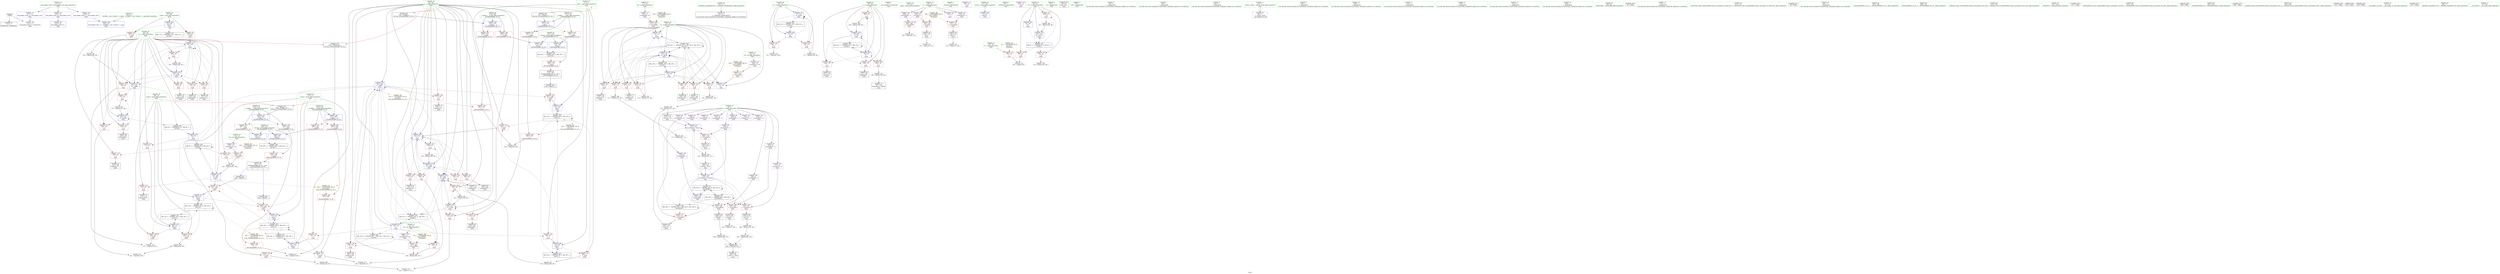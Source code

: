 digraph "SVFG" {
	label="SVFG";

	Node0x5602eea75410 [shape=record,color=grey,label="{NodeID: 0\nNullPtr}"];
	Node0x5602eea75410 -> Node0x5602eeaa01c0[style=solid];
	Node0x5602eea75410 -> Node0x5602eeaa2710[style=solid];
	Node0x5602eeae7530 [shape=record,color=black,label="{NodeID: 443\n349 = PHI(63, 65, )\n1st arg _ZSt3maxIiERKT_S2_S2_ }"];
	Node0x5602eeae7530 -> Node0x5602eeaac260[style=solid];
	Node0x5602eeaa22a0 [shape=record,color=red,label="{NodeID: 194\n389\<--379\n\<--__b.addr\n_ZSt3minIiERKT_S2_S2_\n}"];
	Node0x5602eeaa22a0 -> Node0x5602eeaac670[style=solid];
	Node0x5602eea9ece0 [shape=record,color=purple,label="{NodeID: 111\n126\<--17\narrayidx8\<--dl\nmain\n}"];
	Node0x5602eea9ece0 -> Node0x5602eeaa6ce0[style=solid];
	Node0x5602eea9d700 [shape=record,color=green,label="{NodeID: 28\n41\<--47\n_ZNSt8ios_base4InitD1Ev\<--_ZNSt8ios_base4InitD1Ev_field_insensitive\n}"];
	Node0x5602eea9d700 -> Node0x5602eeaa02c0[style=solid];
	Node0x5602eeaa8070 [shape=record,color=yellow,style=double,label="{NodeID: 388\n32V_1 = ENCHI(MR_32V_0)\npts\{160000 \}\nFun[main]}"];
	Node0x5602eeaa8070 -> Node0x5602eeaa70f0[style=dashed];
	Node0x5602eeab0ef0 [shape=record,color=grey,label="{NodeID: 305\n280 = Binary(279, 281, )\n}"];
	Node0x5602eeab0ef0 -> Node0x5602eeab0bf0[style=solid];
	Node0x5602eeaa39f0 [shape=record,color=blue,label="{NodeID: 222\n77\<--217\nk\<--inc46\nmain\n}"];
	Node0x5602eeaa39f0 -> Node0x5602eeaa6730[style=dashed];
	Node0x5602eeaa39f0 -> Node0x5602eeaa6800[style=dashed];
	Node0x5602eeaa39f0 -> Node0x5602eeaa39f0[style=dashed];
	Node0x5602eeaa39f0 -> Node0x5602eeac7ab0[style=dashed];
	Node0x5602eeaa5480 [shape=record,color=red,label="{NodeID: 139\n246\<--65\n\<--y\nmain\n}"];
	Node0x5602eeaa5480 -> Node0x5602eeab2870[style=solid];
	Node0x5602eea9fff0 [shape=record,color=green,label="{NodeID: 56\n379\<--380\n__b.addr\<--__b.addr_field_insensitive\n_ZSt3minIiERKT_S2_S2_\n}"];
	Node0x5602eea9fff0 -> Node0x5602eeaa21d0[style=solid];
	Node0x5602eea9fff0 -> Node0x5602eeaa22a0[style=solid];
	Node0x5602eea9fff0 -> Node0x5602eeaac5a0[style=solid];
	Node0x5602eeaa6b40 [shape=record,color=red,label="{NodeID: 167\n208\<--79\n\<--i\nmain\n}"];
	Node0x5602eeaa6b40 -> Node0x5602eeab0770[style=solid];
	Node0x5602eeaa1740 [shape=record,color=black,label="{NodeID: 84\n273\<--272\nidxprom71\<--\nmain\n}"];
	Node0x5602eea95880 [shape=record,color=green,label="{NodeID: 1\n7\<--1\n__dso_handle\<--dummyObj\nGlob }"];
	Node0x5602eeae76b0 [shape=record,color=black,label="{NodeID: 444\n373 = PHI(71, )\n0th arg _ZSt3minIiERKT_S2_S2_ }"];
	Node0x5602eeae76b0 -> Node0x5602eeaac4d0[style=solid];
	Node0x5602eeac98b0 [shape=record,color=black,label="{NodeID: 361\nMR_14V_5 = PHI(MR_14V_6, MR_14V_4, )\npts\{70 \}\n|{|<s6>5}}"];
	Node0x5602eeac98b0 -> Node0x5602eeaa5ca0[style=dashed];
	Node0x5602eeac98b0 -> Node0x5602eeaa5d70[style=dashed];
	Node0x5602eeac98b0 -> Node0x5602eeaa7360[style=dashed];
	Node0x5602eeac98b0 -> Node0x5602eeaa35e0[style=dashed];
	Node0x5602eeac98b0 -> Node0x5602eeac66b0[style=dashed];
	Node0x5602eeac98b0 -> Node0x5602eeac98b0[style=dashed];
	Node0x5602eeac98b0:s6 -> Node0x5602eeacbbb0[style=dashed,color=red];
	Node0x5602eeaa2370 [shape=record,color=red,label="{NodeID: 195\n384\<--383\n\<--\n_ZSt3minIiERKT_S2_S2_\n}"];
	Node0x5602eeaa2370 -> Node0x5602eeab2270[style=solid];
	Node0x5602eea9edb0 [shape=record,color=purple,label="{NodeID: 112\n140\<--19\narrayidx15\<--dr\nmain\n}"];
	Node0x5602eea9edb0 -> Node0x5602eeaa6e80[style=solid];
	Node0x5602eea9d800 [shape=record,color=green,label="{NodeID: 29\n54\<--55\nmain\<--main_field_insensitive\n}"];
	Node0x5602eeaa8150 [shape=record,color=yellow,style=double,label="{NodeID: 389\n34V_1 = ENCHI(MR_34V_0)\npts\{180000 \}\nFun[main]}"];
	Node0x5602eeaa8150 -> Node0x5602eeaa6ce0[style=dashed];
	Node0x5602eeab1070 [shape=record,color=grey,label="{NodeID: 306\n315 = Binary(314, 96, )\n}"];
	Node0x5602eeab1070 -> Node0x5602eeab20f0[style=solid];
	Node0x5602eeaa3ac0 [shape=record,color=blue,label="{NodeID: 223\n63\<--236\nx\<--\nmain\n}"];
	Node0x5602eeaa3ac0 -> Node0x5602eeaa49f0[style=dashed];
	Node0x5602eeaa3ac0 -> Node0x5602eeaa4ac0[style=dashed];
	Node0x5602eeaa3ac0 -> Node0x5602eeaa4b90[style=dashed];
	Node0x5602eeaa3ac0 -> Node0x5602eeaa4c60[style=dashed];
	Node0x5602eeaa3ac0 -> Node0x5602eeaa4d30[style=dashed];
	Node0x5602eeaa3ac0 -> Node0x5602eeaa3d30[style=dashed];
	Node0x5602eeaa3ac0 -> Node0x5602eeaa3e00[style=dashed];
	Node0x5602eeaa5550 [shape=record,color=red,label="{NodeID: 140\n253\<--65\n\<--y\nmain\n}"];
	Node0x5602eeaa5550 -> Node0x5602eeaa1330[style=solid];
	Node0x5602eeaa00c0 [shape=record,color=green,label="{NodeID: 57\n29\<--411\n_GLOBAL__sub_I_Smylic_1_1.cpp\<--_GLOBAL__sub_I_Smylic_1_1.cpp_field_insensitive\n}"];
	Node0x5602eeaa00c0 -> Node0x5602eeaa2610[style=solid];
	Node0x5602eeaa6c10 [shape=record,color=red,label="{NodeID: 168\n119\<--118\n\<--arrayidx\nmain\n}"];
	Node0x5602eeaa6c10 -> Node0x5602eeaa0560[style=solid];
	Node0x5602eeaa1810 [shape=record,color=black,label="{NodeID: 85\n276\<--275\nidxprom73\<--\nmain\n}"];
	Node0x5602eea7a060 [shape=record,color=green,label="{NodeID: 2\n21\<--1\n_ZSt3cin\<--dummyObj\nGlob }"];
	Node0x5602eeae77c0 [shape=record,color=black,label="{NodeID: 445\n374 = PHI(65, )\n1st arg _ZSt3minIiERKT_S2_S2_ }"];
	Node0x5602eeae77c0 -> Node0x5602eeaac5a0[style=solid];
	Node0x5602eeac9db0 [shape=record,color=black,label="{NodeID: 362\nMR_16V_5 = PHI(MR_16V_6, MR_16V_4, )\npts\{72 \}\n|{|<s6>6}}"];
	Node0x5602eeac9db0 -> Node0x5602eeaa5e40[style=dashed];
	Node0x5602eeac9db0 -> Node0x5602eeaa5f10[style=dashed];
	Node0x5602eeac9db0 -> Node0x5602eeaa7430[style=dashed];
	Node0x5602eeac9db0 -> Node0x5602eeaa36b0[style=dashed];
	Node0x5602eeac9db0 -> Node0x5602eeac6bb0[style=dashed];
	Node0x5602eeac9db0 -> Node0x5602eeac9db0[style=dashed];
	Node0x5602eeac9db0:s6 -> Node0x5602eeaa8310[style=dashed,color=red];
	Node0x5602eeaa2440 [shape=record,color=red,label="{NodeID: 196\n386\<--385\n\<--\n_ZSt3minIiERKT_S2_S2_\n}"];
	Node0x5602eeaa2440 -> Node0x5602eeab2270[style=solid];
	Node0x5602eea9ee80 [shape=record,color=purple,label="{NodeID: 113\n220\<--23\n\<--.str\nmain\n}"];
	Node0x5602eea9d900 [shape=record,color=green,label="{NodeID: 30\n57\<--58\nretval\<--retval_field_insensitive\nmain\n}"];
	Node0x5602eea9d900 -> Node0x5602eeaa2810[style=solid];
	Node0x5602eeaa8230 [shape=record,color=yellow,style=double,label="{NodeID: 390\n36V_1 = ENCHI(MR_36V_0)\npts\{200000 \}\nFun[main]}"];
	Node0x5602eeaa8230 -> Node0x5602eeaa6e80[style=dashed];
	Node0x5602eeab11f0 [shape=record,color=grey,label="{NodeID: 307\n310 = Binary(309, 96, )\n}"];
	Node0x5602eeab11f0 -> Node0x5602eeaa3ed0[style=solid];
	Node0x5602eeaa3b90 [shape=record,color=blue,label="{NodeID: 224\n65\<--243\ny\<--\nmain\n}"];
	Node0x5602eeaa3b90 -> Node0x5602eeaa5480[style=dashed];
	Node0x5602eeaa3b90 -> Node0x5602eeaa5550[style=dashed];
	Node0x5602eeaa3b90 -> Node0x5602eeaa5620[style=dashed];
	Node0x5602eeaa3b90 -> Node0x5602eeaa56f0[style=dashed];
	Node0x5602eeaa3b90 -> Node0x5602eeaa57c0[style=dashed];
	Node0x5602eeaa3b90 -> Node0x5602eeaa3b90[style=dashed];
	Node0x5602eeaa3b90 -> Node0x5602eeaa3c60[style=dashed];
	Node0x5602eeaa3b90 -> Node0x5602eeaa3ed0[style=dashed];
	Node0x5602eeaa3b90 -> Node0x5602eeac5cb0[style=dashed];
	Node0x5602eeaa5620 [shape=record,color=red,label="{NodeID: 141\n264\<--65\n\<--y\nmain\n}"];
	Node0x5602eeaa5620 -> Node0x5602eeaa15a0[style=solid];
	Node0x5602eeaa01c0 [shape=record,color=black,label="{NodeID: 58\n2\<--3\ndummyVal\<--dummyVal\n}"];
	Node0x5602eeaa6ce0 [shape=record,color=red,label="{NodeID: 169\n127\<--126\n\<--arrayidx8\nmain\n}"];
	Node0x5602eeaa6ce0 -> Node0x5602eeaa3100[style=solid];
	Node0x5602eeaa18e0 [shape=record,color=black,label="{NodeID: 86\n279\<--278\nconv75\<--\nmain\n}"];
	Node0x5602eeaa18e0 -> Node0x5602eeab0ef0[style=solid];
	Node0x5602eea7a0f0 [shape=record,color=green,label="{NodeID: 3\n22\<--1\n_ZSt4cout\<--dummyObj\nGlob }"];
	Node0x5602eeaca2b0 [shape=record,color=black,label="{NodeID: 363\nMR_18V_5 = PHI(MR_18V_6, MR_18V_4, )\npts\{74 \}\n|{|<s7>7}}"];
	Node0x5602eeaca2b0 -> Node0x5602eeaa5fe0[style=dashed];
	Node0x5602eeaca2b0 -> Node0x5602eeaa60b0[style=dashed];
	Node0x5602eeaca2b0 -> Node0x5602eeaa7360[style=dashed];
	Node0x5602eeaca2b0 -> Node0x5602eeaa7500[style=dashed];
	Node0x5602eeaca2b0 -> Node0x5602eeaa3780[style=dashed];
	Node0x5602eeaca2b0 -> Node0x5602eeac70b0[style=dashed];
	Node0x5602eeaca2b0 -> Node0x5602eeaca2b0[style=dashed];
	Node0x5602eeaca2b0:s7 -> Node0x5602eeacbbb0[style=dashed,color=red];
	Node0x5602eeaa2510 [shape=record,color=blue,label="{NodeID: 197\n415\<--28\nllvm.global_ctors_0\<--\nGlob }"];
	Node0x5602eea9ef50 [shape=record,color=purple,label="{NodeID: 114\n229\<--25\n\<--.str.1\nmain\n}"];
	Node0x5602eea9d9d0 [shape=record,color=green,label="{NodeID: 31\n59\<--60\nt\<--t_field_insensitive\nmain\n}"];
	Node0x5602eea9d9d0 -> Node0x5602eeaa4370[style=solid];
	Node0x5602eeaa8310 [shape=record,color=yellow,style=double,label="{NodeID: 391\n16V_1 = ENCHI(MR_16V_0)\npts\{72 \}\nFun[_ZSt3minIiERKT_S2_S2_]}"];
	Node0x5602eeaa8310 -> Node0x5602eeaa2440[style=dashed];
	Node0x5602eeab1370 [shape=record,color=grey,label="{NodeID: 308\n182 = Binary(181, 173, )\n}"];
	Node0x5602eeab1370 -> Node0x5602eeaa10c0[style=solid];
	Node0x5602eeaa3c60 [shape=record,color=blue,label="{NodeID: 225\n65\<--291\ny\<--inc80\nmain\n}"];
	Node0x5602eeaa3c60 -> Node0x5602eeaa5480[style=dashed];
	Node0x5602eeaa3c60 -> Node0x5602eeaa5550[style=dashed];
	Node0x5602eeaa3c60 -> Node0x5602eeaa5620[style=dashed];
	Node0x5602eeaa3c60 -> Node0x5602eeaa56f0[style=dashed];
	Node0x5602eeaa3c60 -> Node0x5602eeaa57c0[style=dashed];
	Node0x5602eeaa3c60 -> Node0x5602eeaa3b90[style=dashed];
	Node0x5602eeaa3c60 -> Node0x5602eeaa3c60[style=dashed];
	Node0x5602eeaa3c60 -> Node0x5602eeaa3ed0[style=dashed];
	Node0x5602eeaa3c60 -> Node0x5602eeac5cb0[style=dashed];
	Node0x5602eeaa56f0 [shape=record,color=red,label="{NodeID: 142\n275\<--65\n\<--y\nmain\n}"];
	Node0x5602eeaa56f0 -> Node0x5602eeaa1810[style=solid];
	Node0x5602eeaa02c0 [shape=record,color=black,label="{NodeID: 59\n40\<--41\n\<--_ZNSt8ios_base4InitD1Ev\nCan only get source location for instruction, argument, global var or function.}"];
	Node0x5602eeaa6db0 [shape=record,color=red,label="{NodeID: 170\n133\<--132\n\<--arrayidx10\nmain\n}"];
	Node0x5602eeaa6db0 -> Node0x5602eeaa07d0[style=solid];
	Node0x5602eeaa19b0 [shape=record,color=black,label="{NodeID: 87\n285\<--284\nconv77\<--cond\nmain\n}"];
	Node0x5602eea7a180 [shape=record,color=green,label="{NodeID: 4\n23\<--1\n.str\<--dummyObj\nGlob }"];
	Node0x5602eeaa2610 [shape=record,color=blue,label="{NodeID: 198\n416\<--29\nllvm.global_ctors_1\<--_GLOBAL__sub_I_Smylic_1_1.cpp\nGlob }"];
	Node0x5602eeaa4120 [shape=record,color=purple,label="{NodeID: 115\n415\<--27\nllvm.global_ctors_0\<--llvm.global_ctors\nGlob }"];
	Node0x5602eeaa4120 -> Node0x5602eeaa2510[style=solid];
	Node0x5602eea9daa0 [shape=record,color=green,label="{NodeID: 32\n61\<--62\ntt\<--tt_field_insensitive\nmain\n}"];
	Node0x5602eea9daa0 -> Node0x5602eeaa4440[style=solid];
	Node0x5602eea9daa0 -> Node0x5602eeaa4510[style=solid];
	Node0x5602eea9daa0 -> Node0x5602eeaa45e0[style=solid];
	Node0x5602eea9daa0 -> Node0x5602eeaa28e0[style=solid];
	Node0x5602eea9daa0 -> Node0x5602eeaac0c0[style=solid];
	Node0x5602eeab14f0 [shape=record,color=grey,label="{NodeID: 309\n306 = Binary(305, 96, )\n}"];
	Node0x5602eeab14f0 -> Node0x5602eeab2570[style=solid];
	Node0x5602eeaa3d30 [shape=record,color=blue,label="{NodeID: 226\n63\<--297\nx\<--inc84\nmain\n}"];
	Node0x5602eeaa3d30 -> Node0x5602eeaa49f0[style=dashed];
	Node0x5602eeaa3d30 -> Node0x5602eeaa4ac0[style=dashed];
	Node0x5602eeaa3d30 -> Node0x5602eeaa4b90[style=dashed];
	Node0x5602eeaa3d30 -> Node0x5602eeaa4c60[style=dashed];
	Node0x5602eeaa3d30 -> Node0x5602eeaa4d30[style=dashed];
	Node0x5602eeaa3d30 -> Node0x5602eeaa3d30[style=dashed];
	Node0x5602eeaa3d30 -> Node0x5602eeaa3e00[style=dashed];
	Node0x5602eeaa57c0 [shape=record,color=red,label="{NodeID: 143\n290\<--65\n\<--y\nmain\n}"];
	Node0x5602eeaa57c0 -> Node0x5602eeab05f0[style=solid];
	Node0x5602eeaa03c0 [shape=record,color=black,label="{NodeID: 60\n56\<--82\nmain_ret\<--\nmain\n}"];
	Node0x5602eeaa6e80 [shape=record,color=red,label="{NodeID: 171\n141\<--140\n\<--arrayidx15\nmain\n}"];
	Node0x5602eeaa6e80 -> Node0x5602eeaa31d0[style=solid];
	Node0x5602eeaa1a80 [shape=record,color=black,label="{NodeID: 88\n319\<--318\nidxprom96\<--\nmain\n}"];
	Node0x5602eea7a210 [shape=record,color=green,label="{NodeID: 5\n25\<--1\n.str.1\<--dummyObj\nGlob }"];
	Node0x5602eeaa2710 [shape=record,color=blue, style = dotted,label="{NodeID: 199\n417\<--3\nllvm.global_ctors_2\<--dummyVal\nGlob }"];
	Node0x5602eeaa41b0 [shape=record,color=purple,label="{NodeID: 116\n416\<--27\nllvm.global_ctors_1\<--llvm.global_ctors\nGlob }"];
	Node0x5602eeaa41b0 -> Node0x5602eeaa2610[style=solid];
	Node0x5602eea9db70 [shape=record,color=green,label="{NodeID: 33\n63\<--64\nx\<--x_field_insensitive\nmain\n|{|<s18>5}}"];
	Node0x5602eea9db70 -> Node0x5602eeaa46b0[style=solid];
	Node0x5602eea9db70 -> Node0x5602eeaa4780[style=solid];
	Node0x5602eea9db70 -> Node0x5602eeaa4850[style=solid];
	Node0x5602eea9db70 -> Node0x5602eeaa4920[style=solid];
	Node0x5602eea9db70 -> Node0x5602eeaa49f0[style=solid];
	Node0x5602eea9db70 -> Node0x5602eeaa4ac0[style=solid];
	Node0x5602eea9db70 -> Node0x5602eeaa4b90[style=solid];
	Node0x5602eea9db70 -> Node0x5602eeaa4c60[style=solid];
	Node0x5602eea9db70 -> Node0x5602eeaa4d30[style=solid];
	Node0x5602eea9db70 -> Node0x5602eeaa4e00[style=solid];
	Node0x5602eea9db70 -> Node0x5602eeaa4ed0[style=solid];
	Node0x5602eea9db70 -> Node0x5602eeaa4fa0[style=solid];
	Node0x5602eea9db70 -> Node0x5602eeaa29b0[style=solid];
	Node0x5602eea9db70 -> Node0x5602eeaa3370[style=solid];
	Node0x5602eea9db70 -> Node0x5602eeaa3ac0[style=solid];
	Node0x5602eea9db70 -> Node0x5602eeaa3d30[style=solid];
	Node0x5602eea9db70 -> Node0x5602eeaa3e00[style=solid];
	Node0x5602eea9db70 -> Node0x5602eeaabff0[style=solid];
	Node0x5602eea9db70:s18 -> Node0x5602eeae7530[style=solid,color=red];
	Node0x5602eeab1670 [shape=record,color=grey,label="{NodeID: 310\n186 = Binary(185, 96, )\n}"];
	Node0x5602eeab1670 -> Node0x5602eeaa1190[style=solid];
	Node0x5602eeaa3e00 [shape=record,color=blue,label="{NodeID: 227\n63\<--301\nx\<--sub86\nmain\n}"];
	Node0x5602eeaa3e00 -> Node0x5602eeaa4e00[style=dashed];
	Node0x5602eeaa3e00 -> Node0x5602eeaa4ed0[style=dashed];
	Node0x5602eeaa3e00 -> Node0x5602eeaa4fa0[style=dashed];
	Node0x5602eeaa3e00 -> Node0x5602eeaabff0[style=dashed];
	Node0x5602eeaa3e00 -> Node0x5602eeac57b0[style=dashed];
	Node0x5602eeaa5890 [shape=record,color=red,label="{NodeID: 144\n313\<--65\n\<--y\nmain\n}"];
	Node0x5602eeaa5890 -> Node0x5602eeab20f0[style=solid];
	Node0x5602eeaa0490 [shape=record,color=black,label="{NodeID: 61\n117\<--116\nidxprom\<--\nmain\n}"];
	Node0x5602eeaa6f50 [shape=record,color=red,label="{NodeID: 172\n152\<--151\n\<--arrayidx20\nmain\n}"];
	Node0x5602eeaa6f50 -> Node0x5602eeaa0b10[style=solid];
	Node0x5602eeaa1b50 [shape=record,color=black,label="{NodeID: 89\n322\<--321\nidxprom98\<--\nmain\n}"];
	Node0x5602eea7a2a0 [shape=record,color=green,label="{NodeID: 6\n28\<--1\n\<--dummyObj\nCan only get source location for instruction, argument, global var or function.}"];
	Node0x5602eeaa2810 [shape=record,color=blue,label="{NodeID: 200\n57\<--82\nretval\<--\nmain\n}"];
	Node0x5602eeaa4270 [shape=record,color=purple,label="{NodeID: 117\n417\<--27\nllvm.global_ctors_2\<--llvm.global_ctors\nGlob }"];
	Node0x5602eeaa4270 -> Node0x5602eeaa2710[style=solid];
	Node0x5602eea9dc40 [shape=record,color=green,label="{NodeID: 34\n65\<--66\ny\<--y_field_insensitive\nmain\n|{|<s19>6|<s20>7}}"];
	Node0x5602eea9dc40 -> Node0x5602eeaa5070[style=solid];
	Node0x5602eea9dc40 -> Node0x5602eeaa5140[style=solid];
	Node0x5602eea9dc40 -> Node0x5602eeaa5210[style=solid];
	Node0x5602eea9dc40 -> Node0x5602eeaa52e0[style=solid];
	Node0x5602eea9dc40 -> Node0x5602eeaa53b0[style=solid];
	Node0x5602eea9dc40 -> Node0x5602eeaa5480[style=solid];
	Node0x5602eea9dc40 -> Node0x5602eeaa5550[style=solid];
	Node0x5602eea9dc40 -> Node0x5602eeaa5620[style=solid];
	Node0x5602eea9dc40 -> Node0x5602eeaa56f0[style=solid];
	Node0x5602eea9dc40 -> Node0x5602eeaa57c0[style=solid];
	Node0x5602eea9dc40 -> Node0x5602eeaa5890[style=solid];
	Node0x5602eea9dc40 -> Node0x5602eeaa5960[style=solid];
	Node0x5602eea9dc40 -> Node0x5602eeaa5a30[style=solid];
	Node0x5602eea9dc40 -> Node0x5602eeaa2a80[style=solid];
	Node0x5602eea9dc40 -> Node0x5602eeaa3440[style=solid];
	Node0x5602eea9dc40 -> Node0x5602eeaa3b90[style=solid];
	Node0x5602eea9dc40 -> Node0x5602eeaa3c60[style=solid];
	Node0x5602eea9dc40 -> Node0x5602eeaa3ed0[style=solid];
	Node0x5602eea9dc40 -> Node0x5602eeaa4070[style=solid];
	Node0x5602eea9dc40:s19 -> Node0x5602eeae77c0[style=solid,color=red];
	Node0x5602eea9dc40:s20 -> Node0x5602eeae7530[style=solid,color=red];
	Node0x5602eeab17f0 [shape=record,color=grey,label="{NodeID: 311\n362 = cmp(359, 361, )\n}"];
	Node0x5602eeaa3ed0 [shape=record,color=blue,label="{NodeID: 228\n65\<--310\ny\<--sub91\nmain\n}"];
	Node0x5602eeaa3ed0 -> Node0x5602eeaa5890[style=dashed];
	Node0x5602eeaa3ed0 -> Node0x5602eeaa5960[style=dashed];
	Node0x5602eeaa3ed0 -> Node0x5602eeaa5a30[style=dashed];
	Node0x5602eeaa3ed0 -> Node0x5602eeaa3ed0[style=dashed];
	Node0x5602eeaa3ed0 -> Node0x5602eeaa4070[style=dashed];
	Node0x5602eeaa3ed0 -> Node0x5602eeac5cb0[style=dashed];
	Node0x5602eeaa5960 [shape=record,color=red,label="{NodeID: 145\n321\<--65\n\<--y\nmain\n}"];
	Node0x5602eeaa5960 -> Node0x5602eeaa1b50[style=solid];
	Node0x5602eeaa0560 [shape=record,color=black,label="{NodeID: 62\n120\<--119\nconv\<--\nmain\n}"];
	Node0x5602eeaa0560 -> Node0x5602eeab1af0[style=solid];
	Node0x5602eeaa7020 [shape=record,color=red,label="{NodeID: 173\n160\<--159\n\<--arrayidx24\nmain\n}"];
	Node0x5602eeaa7020 -> Node0x5602eeab0170[style=solid];
	Node0x5602eeaa1c20 [shape=record,color=black,label="{NodeID: 90\n347\<--370\n_ZSt3maxIiERKT_S2_S2__ret\<--\n_ZSt3maxIiERKT_S2_S2_\n|{<s0>5|<s1>7}}"];
	Node0x5602eeaa1c20:s0 -> Node0x5602eeae6720[style=solid,color=blue];
	Node0x5602eeaa1c20:s1 -> Node0x5602eeae6a10[style=solid,color=blue];
	Node0x5602eea9c470 [shape=record,color=green,label="{NodeID: 7\n82\<--1\n\<--dummyObj\nCan only get source location for instruction, argument, global var or function.}"];
	Node0x5602eeaa28e0 [shape=record,color=blue,label="{NodeID: 201\n61\<--82\ntt\<--\nmain\n}"];
	Node0x5602eeaa28e0 -> Node0x5602eeac52b0[style=dashed];
	Node0x5602eeaa4370 [shape=record,color=red,label="{NodeID: 118\n89\<--59\n\<--t\nmain\n}"];
	Node0x5602eeaa4370 -> Node0x5602eeab1df0[style=solid];
	Node0x5602eea9dd10 [shape=record,color=green,label="{NodeID: 35\n67\<--68\nminx\<--minx_field_insensitive\nmain\n}"];
	Node0x5602eea9dd10 -> Node0x5602eeaa5b00[style=solid];
	Node0x5602eea9dd10 -> Node0x5602eeaa5bd0[style=solid];
	Node0x5602eea9dd10 -> Node0x5602eeaa2b50[style=solid];
	Node0x5602eeaa86c0 [shape=record,color=yellow,style=double,label="{NodeID: 395\n10V_1 = ENCHI(MR_10V_0)\npts\{66 \}\nFun[_ZSt3minIiERKT_S2_S2_]}"];
	Node0x5602eeaa86c0 -> Node0x5602eeaa2370[style=dashed];
	Node0x5602eeab1970 [shape=record,color=grey,label="{NodeID: 312\n258 = cmp(257, 259, )\n}"];
	Node0x5602eeaa3fa0 [shape=record,color=blue,label="{NodeID: 229\n323\<--191\narrayidx99\<--\nmain\n}"];
	Node0x5602eeaa3fa0 -> Node0x5602eeabeab0[style=dashed];
	Node0x5602eeaa5a30 [shape=record,color=red,label="{NodeID: 146\n326\<--65\n\<--y\nmain\n}"];
	Node0x5602eeaa5a30 -> Node0x5602eeab0a70[style=solid];
	Node0x5602eeaa0630 [shape=record,color=black,label="{NodeID: 63\n125\<--124\nidxprom7\<--\nmain\n}"];
	Node0x5602eeac2fb0 [shape=record,color=black,label="{NodeID: 340\nMR_10V_6 = PHI(MR_10V_7, MR_10V_5, MR_10V_5, )\npts\{66 \}\n}"];
	Node0x5602eeac2fb0 -> Node0x5602eeaa5210[style=dashed];
	Node0x5602eeac2fb0 -> Node0x5602eeaa52e0[style=dashed];
	Node0x5602eeac2fb0 -> Node0x5602eeaa3440[style=dashed];
	Node0x5602eeac2fb0 -> Node0x5602eeac2fb0[style=dashed];
	Node0x5602eeaa70f0 [shape=record,color=red,label="{NodeID: 174\n167\<--166\n\<--arrayidx26\nmain\n}"];
	Node0x5602eeaa70f0 -> Node0x5602eeaafb70[style=solid];
	Node0x5602eeaa1cf0 [shape=record,color=black,label="{NodeID: 91\n372\<--395\n_ZSt3minIiERKT_S2_S2__ret\<--\n_ZSt3minIiERKT_S2_S2_\n|{<s0>6}}"];
	Node0x5602eeaa1cf0:s0 -> Node0x5602eeae6910[style=solid,color=blue];
	Node0x5602eea9c500 [shape=record,color=green,label="{NodeID: 8\n94\<--1\n\<--dummyObj\nCan only get source location for instruction, argument, global var or function.}"];
	Node0x5602eeacbbb0 [shape=record,color=yellow,style=double,label="{NodeID: 368\n46V_1 = ENCHI(MR_46V_0)\npts\{70 74 \}\nFun[_ZSt3maxIiERKT_S2_S2_]}"];
	Node0x5602eeacbbb0 -> Node0x5602eeaa7c50[style=dashed];
	Node0x5602eeaa29b0 [shape=record,color=blue,label="{NodeID: 202\n63\<--82\nx\<--\nmain\n}"];
	Node0x5602eeaa29b0 -> Node0x5602eeaa46b0[style=dashed];
	Node0x5602eeaa29b0 -> Node0x5602eeaa3ac0[style=dashed];
	Node0x5602eeaa29b0 -> Node0x5602eeac8eb0[style=dashed];
	Node0x5602eeaa4440 [shape=record,color=red,label="{NodeID: 119\n88\<--61\n\<--tt\nmain\n}"];
	Node0x5602eeaa4440 -> Node0x5602eeab1df0[style=solid];
	Node0x5602eea9dde0 [shape=record,color=green,label="{NodeID: 36\n69\<--70\nmaxx\<--maxx_field_insensitive\nmain\n|{|<s4>5}}"];
	Node0x5602eea9dde0 -> Node0x5602eeaa5ca0[style=solid];
	Node0x5602eea9dde0 -> Node0x5602eeaa5d70[style=solid];
	Node0x5602eea9dde0 -> Node0x5602eeaa2c20[style=solid];
	Node0x5602eea9dde0 -> Node0x5602eeaa35e0[style=solid];
	Node0x5602eea9dde0:s4 -> Node0x5602eeae7190[style=solid,color=red];
	Node0x5602eeab1af0 [shape=record,color=grey,label="{NodeID: 313\n121 = cmp(120, 122, )\n}"];
	Node0x5602eeaa4070 [shape=record,color=blue,label="{NodeID: 230\n65\<--327\ny\<--inc101\nmain\n}"];
	Node0x5602eeaa4070 -> Node0x5602eeaa5890[style=dashed];
	Node0x5602eeaa4070 -> Node0x5602eeaa5960[style=dashed];
	Node0x5602eeaa4070 -> Node0x5602eeaa5a30[style=dashed];
	Node0x5602eeaa4070 -> Node0x5602eeaa3ed0[style=dashed];
	Node0x5602eeaa4070 -> Node0x5602eeaa4070[style=dashed];
	Node0x5602eeaa4070 -> Node0x5602eeac5cb0[style=dashed];
	Node0x5602eeaa5b00 [shape=record,color=red,label="{NodeID: 147\n236\<--67\n\<--minx\nmain\n}"];
	Node0x5602eeaa5b00 -> Node0x5602eeaa3ac0[style=solid];
	Node0x5602eeaa0700 [shape=record,color=black,label="{NodeID: 64\n131\<--130\nidxprom9\<--\nmain\n}"];
	Node0x5602eeaa71c0 [shape=record,color=red,label="{NodeID: 175\n180\<--179\n\<--arrayidx32\nmain\n}"];
	Node0x5602eeaa71c0 -> Node0x5602eeaa0ff0[style=solid];
	Node0x5602eeaa1dc0 [shape=record,color=purple,label="{NodeID: 92\n38\<--4\n\<--_ZStL8__ioinit\n__cxx_global_var_init\n}"];
	Node0x5602eea9c590 [shape=record,color=green,label="{NodeID: 9\n96\<--1\n\<--dummyObj\nCan only get source location for instruction, argument, global var or function.}"];
	Node0x5602ee702b40 [shape=record,color=black,label="{NodeID: 286\n284 = PHI(269, 282, )\n}"];
	Node0x5602ee702b40 -> Node0x5602eeaa19b0[style=solid];
	Node0x5602eeaa2a80 [shape=record,color=blue,label="{NodeID: 203\n65\<--94\ny\<--\nmain\n}"];
	Node0x5602eeaa2a80 -> Node0x5602eeaa5070[style=dashed];
	Node0x5602eeaa2a80 -> Node0x5602eeaa5140[style=dashed];
	Node0x5602eeaa2a80 -> Node0x5602eeaa5210[style=dashed];
	Node0x5602eeaa2a80 -> Node0x5602eeaa52e0[style=dashed];
	Node0x5602eeaa2a80 -> Node0x5602eeaa3440[style=dashed];
	Node0x5602eeaa2a80 -> Node0x5602eeaa3b90[style=dashed];
	Node0x5602eeaa2a80 -> Node0x5602eeaa3ed0[style=dashed];
	Node0x5602eeaa2a80 -> Node0x5602eeac2fb0[style=dashed];
	Node0x5602eeaa2a80 -> Node0x5602eeac5cb0[style=dashed];
	Node0x5602eeaa4510 [shape=record,color=red,label="{NodeID: 120\n224\<--61\n\<--tt\nmain\n}"];
	Node0x5602eeaa4510 -> Node0x5602eeaafff0[style=solid];
	Node0x5602eea9deb0 [shape=record,color=green,label="{NodeID: 37\n71\<--72\nminy\<--miny_field_insensitive\nmain\n|{|<s4>6}}"];
	Node0x5602eea9deb0 -> Node0x5602eeaa5e40[style=solid];
	Node0x5602eea9deb0 -> Node0x5602eeaa5f10[style=solid];
	Node0x5602eea9deb0 -> Node0x5602eeaa2cf0[style=solid];
	Node0x5602eea9deb0 -> Node0x5602eeaa36b0[style=solid];
	Node0x5602eea9deb0:s4 -> Node0x5602eeae76b0[style=solid,color=red];
	Node0x5602eeab1c70 [shape=record,color=grey,label="{NodeID: 314\n135 = cmp(134, 136, )\n}"];
	Node0x5602eeaabff0 [shape=record,color=blue,label="{NodeID: 231\n63\<--332\nx\<--inc104\nmain\n}"];
	Node0x5602eeaabff0 -> Node0x5602eeaa4e00[style=dashed];
	Node0x5602eeaabff0 -> Node0x5602eeaa4ed0[style=dashed];
	Node0x5602eeaabff0 -> Node0x5602eeaa4fa0[style=dashed];
	Node0x5602eeaabff0 -> Node0x5602eeaabff0[style=dashed];
	Node0x5602eeaabff0 -> Node0x5602eeac57b0[style=dashed];
	Node0x5602eeaa5bd0 [shape=record,color=red,label="{NodeID: 148\n300\<--67\n\<--minx\nmain\n}"];
	Node0x5602eeaa5bd0 -> Node0x5602eeaaf3f0[style=solid];
	Node0x5602eeaa07d0 [shape=record,color=black,label="{NodeID: 65\n134\<--133\nconv11\<--\nmain\n}"];
	Node0x5602eeaa07d0 -> Node0x5602eeab1c70[style=solid];
	Node0x5602eeaa7290 [shape=record,color=red,label="{NodeID: 176\n189\<--188\n\<--arrayidx38\nmain\n}"];
	Node0x5602eeaa7290 -> Node0x5602eeab26f0[style=solid];
	Node0x5602eeaa1e90 [shape=record,color=purple,label="{NodeID: 93\n148\<--8\narrayidx18\<--a\nmain\n}"];
	Node0x5602eea9c620 [shape=record,color=green,label="{NodeID: 10\n108\<--1\n\<--dummyObj\nCan only get source location for instruction, argument, global var or function.}"];
	Node0x5602eeaaf3f0 [shape=record,color=grey,label="{NodeID: 287\n301 = Binary(300, 96, )\n}"];
	Node0x5602eeaaf3f0 -> Node0x5602eeaa3e00[style=solid];
	Node0x5602eeaa2b50 [shape=record,color=blue,label="{NodeID: 204\n67\<--96\nminx\<--\nmain\n}"];
	Node0x5602eeaa2b50 -> Node0x5602eeaa5b00[style=dashed];
	Node0x5602eeaa2b50 -> Node0x5602eeaa5bd0[style=dashed];
	Node0x5602eeaa2b50 -> Node0x5602eeac61b0[style=dashed];
	Node0x5602eeaa45e0 [shape=record,color=red,label="{NodeID: 121\n336\<--61\n\<--tt\nmain\n}"];
	Node0x5602eeaa45e0 -> Node0x5602eeaaf570[style=solid];
	Node0x5602eea9df80 [shape=record,color=green,label="{NodeID: 38\n73\<--74\nmaxy\<--maxy_field_insensitive\nmain\n|{|<s4>7}}"];
	Node0x5602eea9df80 -> Node0x5602eeaa5fe0[style=solid];
	Node0x5602eea9df80 -> Node0x5602eeaa60b0[style=solid];
	Node0x5602eea9df80 -> Node0x5602eeaa2dc0[style=solid];
	Node0x5602eea9df80 -> Node0x5602eeaa3780[style=solid];
	Node0x5602eea9df80:s4 -> Node0x5602eeae7190[style=solid,color=red];
	Node0x5602eeab1df0 [shape=record,color=grey,label="{NodeID: 315\n90 = cmp(88, 89, )\n}"];
	Node0x5602eeaac0c0 [shape=record,color=blue,label="{NodeID: 232\n61\<--337\ntt\<--inc107\nmain\n}"];
	Node0x5602eeaac0c0 -> Node0x5602eeac52b0[style=dashed];
	Node0x5602eeaa5ca0 [shape=record,color=red,label="{NodeID: 149\n240\<--69\n\<--maxx\nmain\n}"];
	Node0x5602eeaa5ca0 -> Node0x5602eeab23f0[style=solid];
	Node0x5602eeaa08a0 [shape=record,color=black,label="{NodeID: 66\n139\<--138\nidxprom14\<--\nmain\n}"];
	Node0x5602eeaa7360 [shape=record,color=red,label="{NodeID: 177\n197\<--194\n\<--call41\nmain\n}"];
	Node0x5602eeaa7360 -> Node0x5602eeaa35e0[style=solid];
	Node0x5602eeaa1f60 [shape=record,color=purple,label="{NodeID: 94\n151\<--8\narrayidx20\<--a\nmain\n}"];
	Node0x5602eeaa1f60 -> Node0x5602eeaa6f50[style=solid];
	Node0x5602eeaa1f60 -> Node0x5602eeaa32a0[style=solid];
	Node0x5602eea9c6b0 [shape=record,color=green,label="{NodeID: 11\n122\<--1\n\<--dummyObj\nCan only get source location for instruction, argument, global var or function.}"];
	Node0x5602eeaaf570 [shape=record,color=grey,label="{NodeID: 288\n337 = Binary(336, 96, )\n}"];
	Node0x5602eeaaf570 -> Node0x5602eeaac0c0[style=solid];
	Node0x5602eeaa2c20 [shape=record,color=blue,label="{NodeID: 205\n69\<--97\nmaxx\<--\nmain\n}"];
	Node0x5602eeaa2c20 -> Node0x5602eeaa5ca0[style=dashed];
	Node0x5602eeaa2c20 -> Node0x5602eeaa5d70[style=dashed];
	Node0x5602eeaa2c20 -> Node0x5602eeac66b0[style=dashed];
	Node0x5602eeaa2c20 -> Node0x5602eeac98b0[style=dashed];
	Node0x5602eeaa46b0 [shape=record,color=red,label="{NodeID: 122\n97\<--63\n\<--x\nmain\n}"];
	Node0x5602eeaa46b0 -> Node0x5602eeaa2c20[style=solid];
	Node0x5602eea9e050 [shape=record,color=green,label="{NodeID: 39\n75\<--76\nd\<--d_field_insensitive\nmain\n}"];
	Node0x5602eea9e050 -> Node0x5602eeaa6180[style=solid];
	Node0x5602eea9e050 -> Node0x5602eeaa6250[style=solid];
	Node0x5602eea9e050 -> Node0x5602eeaa6320[style=solid];
	Node0x5602eea9e050 -> Node0x5602eeaa63f0[style=solid];
	Node0x5602eea9e050 -> Node0x5602eeaa64c0[style=solid];
	Node0x5602eea9e050 -> Node0x5602eeaa6590[style=solid];
	Node0x5602eea9e050 -> Node0x5602eeaa6660[style=solid];
	Node0x5602eea9e050 -> Node0x5602eeaa2e90[style=solid];
	Node0x5602eea9e050 -> Node0x5602eeaa3100[style=solid];
	Node0x5602eea9e050 -> Node0x5602eeaa31d0[style=solid];
	Node0x5602eea9e050 -> Node0x5602eeaa3920[style=solid];
	Node0x5602eeab1f70 [shape=record,color=grey,label="{NodeID: 316\n107 = cmp(106, 108, )\n}"];
	Node0x5602eeaac190 [shape=record,color=blue,label="{NodeID: 233\n352\<--348\n__a.addr\<--__a\n_ZSt3maxIiERKT_S2_S2_\n}"];
	Node0x5602eeaac190 -> Node0x5602eeaa7910[style=dashed];
	Node0x5602eeaac190 -> Node0x5602eeaa79e0[style=dashed];
	Node0x5602eeaa5d70 [shape=record,color=red,label="{NodeID: 150\n305\<--69\n\<--maxx\nmain\n}"];
	Node0x5602eeaa5d70 -> Node0x5602eeab14f0[style=solid];
	Node0x5602eeaa0970 [shape=record,color=black,label="{NodeID: 67\n147\<--146\nidxprom17\<--\nmain\n}"];
	Node0x5602eeac43b0 [shape=record,color=black,label="{NodeID: 344\nMR_20V_7 = PHI(MR_20V_5, MR_20V_6, MR_20V_8, )\npts\{76 \}\n}"];
	Node0x5602eeac43b0 -> Node0x5602eeaa6180[style=dashed];
	Node0x5602eeac43b0 -> Node0x5602eeaa6250[style=dashed];
	Node0x5602eeac43b0 -> Node0x5602eeaa6320[style=dashed];
	Node0x5602eeac43b0 -> Node0x5602eeaa63f0[style=dashed];
	Node0x5602eeac43b0 -> Node0x5602eeaa64c0[style=dashed];
	Node0x5602eeac43b0 -> Node0x5602eeaa6590[style=dashed];
	Node0x5602eeac43b0 -> Node0x5602eeaa6660[style=dashed];
	Node0x5602eeac43b0 -> Node0x5602eeaa3100[style=dashed];
	Node0x5602eeac43b0 -> Node0x5602eeaa31d0[style=dashed];
	Node0x5602eeac43b0 -> Node0x5602eeaa3920[style=dashed];
	Node0x5602eeac43b0 -> Node0x5602eeac43b0[style=dashed];
	Node0x5602eeaa7430 [shape=record,color=red,label="{NodeID: 178\n202\<--199\n\<--call42\nmain\n}"];
	Node0x5602eeaa7430 -> Node0x5602eeaa36b0[style=solid];
	Node0x5602eeaa2030 [shape=record,color=purple,label="{NodeID: 95\n176\<--8\narrayidx30\<--a\nmain\n}"];
	Node0x5602eea9c740 [shape=record,color=green,label="{NodeID: 12\n136\<--1\n\<--dummyObj\nCan only get source location for instruction, argument, global var or function.}"];
	Node0x5602eeacc970 [shape=record,color=yellow,style=double,label="{NodeID: 372\n44V_1 = ENCHI(MR_44V_0)\npts\{64 66 \}\nFun[_ZSt3maxIiERKT_S2_S2_]}"];
	Node0x5602eeacc970 -> Node0x5602eeaa7d20[style=dashed];
	Node0x5602eeaaf6f0 [shape=record,color=grey,label="{NodeID: 289\n172 = Binary(171, 96, )\n}"];
	Node0x5602eeaaf6f0 -> Node0x5602eeaaf870[style=solid];
	Node0x5602eeaa2cf0 [shape=record,color=blue,label="{NodeID: 206\n71\<--99\nminy\<--\nmain\n}"];
	Node0x5602eeaa2cf0 -> Node0x5602eeaa5e40[style=dashed];
	Node0x5602eeaa2cf0 -> Node0x5602eeaa5f10[style=dashed];
	Node0x5602eeaa2cf0 -> Node0x5602eeac6bb0[style=dashed];
	Node0x5602eeaa2cf0 -> Node0x5602eeac9db0[style=dashed];
	Node0x5602eeaa4780 [shape=record,color=red,label="{NodeID: 123\n146\<--63\n\<--x\nmain\n}"];
	Node0x5602eeaa4780 -> Node0x5602eeaa0970[style=solid];
	Node0x5602eea9e120 [shape=record,color=green,label="{NodeID: 40\n77\<--78\nk\<--k_field_insensitive\nmain\n}"];
	Node0x5602eea9e120 -> Node0x5602eeaa6730[style=solid];
	Node0x5602eea9e120 -> Node0x5602eeaa6800[style=solid];
	Node0x5602eea9e120 -> Node0x5602eeaa2f60[style=solid];
	Node0x5602eea9e120 -> Node0x5602eeaa39f0[style=solid];
	Node0x5602eeab20f0 [shape=record,color=grey,label="{NodeID: 317\n316 = cmp(313, 315, )\n}"];
	Node0x5602eeaac260 [shape=record,color=blue,label="{NodeID: 234\n354\<--349\n__b.addr\<--__b\n_ZSt3maxIiERKT_S2_S2_\n}"];
	Node0x5602eeaac260 -> Node0x5602eeaa7ab0[style=dashed];
	Node0x5602eeaac260 -> Node0x5602eeaa7b80[style=dashed];
	Node0x5602eeaa5e40 [shape=record,color=red,label="{NodeID: 151\n243\<--71\n\<--miny\nmain\n}"];
	Node0x5602eeaa5e40 -> Node0x5602eeaa3b90[style=solid];
	Node0x5602eeaa0a40 [shape=record,color=black,label="{NodeID: 68\n150\<--149\nidxprom19\<--\nmain\n}"];
	Node0x5602eeac48b0 [shape=record,color=black,label="{NodeID: 345\nMR_26V_5 = PHI(MR_26V_7, MR_26V_4, MR_26V_4, )\npts\{90000 \}\n}"];
	Node0x5602eeac48b0 -> Node0x5602eeaa6f50[style=dashed];
	Node0x5602eeac48b0 -> Node0x5602eeaa32a0[style=dashed];
	Node0x5602eeac48b0 -> Node0x5602eeac48b0[style=dashed];
	Node0x5602eeaa7500 [shape=record,color=red,label="{NodeID: 179\n205\<--204\n\<--call43\nmain\n}"];
	Node0x5602eeaa7500 -> Node0x5602eeaa3780[style=solid];
	Node0x5602eea9f0d0 [shape=record,color=purple,label="{NodeID: 96\n179\<--8\narrayidx32\<--a\nmain\n}"];
	Node0x5602eea9f0d0 -> Node0x5602eeaa71c0[style=solid];
	Node0x5602eea9f0d0 -> Node0x5602eeaa3510[style=solid];
	Node0x5602eea9c800 [shape=record,color=green,label="{NodeID: 13\n191\<--1\n\<--dummyObj\nCan only get source location for instruction, argument, global var or function.}"];
	Node0x5602eeaaf870 [shape=record,color=grey,label="{NodeID: 290\n173 = Binary(96, 172, )\n}"];
	Node0x5602eeaaf870 -> Node0x5602eeab1370[style=solid];
	Node0x5602eeaa2dc0 [shape=record,color=blue,label="{NodeID: 207\n73\<--101\nmaxy\<--\nmain\n}"];
	Node0x5602eeaa2dc0 -> Node0x5602eeaa5fe0[style=dashed];
	Node0x5602eeaa2dc0 -> Node0x5602eeaa60b0[style=dashed];
	Node0x5602eeaa2dc0 -> Node0x5602eeac70b0[style=dashed];
	Node0x5602eeaa2dc0 -> Node0x5602eeaca2b0[style=dashed];
	Node0x5602eeaa4850 [shape=record,color=red,label="{NodeID: 124\n161\<--63\n\<--x\nmain\n}"];
	Node0x5602eeaa4850 -> Node0x5602eeab0170[style=solid];
	Node0x5602eea9e1f0 [shape=record,color=green,label="{NodeID: 41\n79\<--80\ni\<--i_field_insensitive\nmain\n}"];
	Node0x5602eea9e1f0 -> Node0x5602eeaa68d0[style=solid];
	Node0x5602eea9e1f0 -> Node0x5602eeaa69a0[style=solid];
	Node0x5602eea9e1f0 -> Node0x5602eeaa6a70[style=solid];
	Node0x5602eea9e1f0 -> Node0x5602eeaa6b40[style=solid];
	Node0x5602eea9e1f0 -> Node0x5602eeaa3030[style=solid];
	Node0x5602eea9e1f0 -> Node0x5602eeaa3850[style=solid];
	Node0x5602eeab2270 [shape=record,color=grey,label="{NodeID: 318\n387 = cmp(384, 386, )\n}"];
	Node0x5602eeaac330 [shape=record,color=blue,label="{NodeID: 235\n350\<--364\nretval\<--\n_ZSt3maxIiERKT_S2_S2_\n}"];
	Node0x5602eeaac330 -> Node0x5602eeac4db0[style=dashed];
	Node0x5602eeaa5f10 [shape=record,color=red,label="{NodeID: 152\n309\<--71\n\<--miny\nmain\n}"];
	Node0x5602eeaa5f10 -> Node0x5602eeab11f0[style=solid];
	Node0x5602eeaa0b10 [shape=record,color=black,label="{NodeID: 69\n153\<--152\nconv21\<--\nmain\n}"];
	Node0x5602eeaa0b10 -> Node0x5602eeaafe70[style=solid];
	Node0x5602eeac4db0 [shape=record,color=black,label="{NodeID: 346\nMR_38V_3 = PHI(MR_38V_4, MR_38V_2, )\npts\{351 \}\n}"];
	Node0x5602eeac4db0 -> Node0x5602eeaa7840[style=dashed];
	Node0x5602eeaa75d0 [shape=record,color=red,label="{NodeID: 180\n256\<--255\n\<--arrayidx62\nmain\n}"];
	Node0x5602eeaa75d0 -> Node0x5602eeaa1400[style=solid];
	Node0x5602eea9f1a0 [shape=record,color=purple,label="{NodeID: 97\n252\<--8\narrayidx60\<--a\nmain\n}"];
	Node0x5602eea9c900 [shape=record,color=green,label="{NodeID: 14\n259\<--1\n\<--dummyObj\nCan only get source location for instruction, argument, global var or function.}"];
	Node0x5602eeaccb60 [shape=record,color=yellow,style=double,label="{NodeID: 374\n4V_1 = ENCHI(MR_4V_0)\npts\{60 \}\nFun[main]}"];
	Node0x5602eeaccb60 -> Node0x5602eeaa4370[style=dashed];
	Node0x5602eeaaf9f0 [shape=record,color=grey,label="{NodeID: 291\n332 = Binary(331, 96, )\n}"];
	Node0x5602eeaaf9f0 -> Node0x5602eeaabff0[style=solid];
	Node0x5602eeaa2e90 [shape=record,color=blue,label="{NodeID: 208\n75\<--96\nd\<--\nmain\n}"];
	Node0x5602eeaa2e90 -> Node0x5602eeaa6180[style=dashed];
	Node0x5602eeaa2e90 -> Node0x5602eeaa6250[style=dashed];
	Node0x5602eeaa2e90 -> Node0x5602eeaa6320[style=dashed];
	Node0x5602eeaa2e90 -> Node0x5602eeaa63f0[style=dashed];
	Node0x5602eeaa2e90 -> Node0x5602eeaa64c0[style=dashed];
	Node0x5602eeaa2e90 -> Node0x5602eeaa6590[style=dashed];
	Node0x5602eeaa2e90 -> Node0x5602eeaa6660[style=dashed];
	Node0x5602eeaa2e90 -> Node0x5602eeaa3100[style=dashed];
	Node0x5602eeaa2e90 -> Node0x5602eeaa31d0[style=dashed];
	Node0x5602eeaa2e90 -> Node0x5602eeaa3920[style=dashed];
	Node0x5602eeaa2e90 -> Node0x5602eeac43b0[style=dashed];
	Node0x5602eeaa2e90 -> Node0x5602eeac75b0[style=dashed];
	Node0x5602eeaa4920 [shape=record,color=red,label="{NodeID: 125\n174\<--63\n\<--x\nmain\n}"];
	Node0x5602eeaa4920 -> Node0x5602eeaa0e50[style=solid];
	Node0x5602eea9e2c0 [shape=record,color=green,label="{NodeID: 42\n84\<--85\n_ZNSirsERi\<--_ZNSirsERi_field_insensitive\n}"];
	Node0x5602eeab23f0 [shape=record,color=grey,label="{NodeID: 319\n241 = cmp(239, 240, )\n}"];
	Node0x5602eeaac400 [shape=record,color=blue,label="{NodeID: 236\n350\<--367\nretval\<--\n_ZSt3maxIiERKT_S2_S2_\n}"];
	Node0x5602eeaac400 -> Node0x5602eeac4db0[style=dashed];
	Node0x5602eeaa5fe0 [shape=record,color=red,label="{NodeID: 153\n247\<--73\n\<--maxy\nmain\n}"];
	Node0x5602eeaa5fe0 -> Node0x5602eeab2870[style=solid];
	Node0x5602eeaa0be0 [shape=record,color=black,label="{NodeID: 70\n155\<--154\nconv22\<--or\nmain\n}"];
	Node0x5602eeaa0be0 -> Node0x5602eeaa32a0[style=solid];
	Node0x5602eeae6520 [shape=record,color=black,label="{NodeID: 430\n83 = PHI()\n}"];
	Node0x5602eeac52b0 [shape=record,color=black,label="{NodeID: 347\nMR_6V_3 = PHI(MR_6V_4, MR_6V_2, )\npts\{62 \}\n}"];
	Node0x5602eeac52b0 -> Node0x5602eeaa4440[style=dashed];
	Node0x5602eeac52b0 -> Node0x5602eeaa4510[style=dashed];
	Node0x5602eeac52b0 -> Node0x5602eeaa45e0[style=dashed];
	Node0x5602eeac52b0 -> Node0x5602eeaac0c0[style=dashed];
	Node0x5602eeaa76a0 [shape=record,color=red,label="{NodeID: 181\n267\<--266\n\<--arrayidx68\nmain\n}"];
	Node0x5602eeaa76a0 -> Node0x5602eeaa1670[style=solid];
	Node0x5602eea9f270 [shape=record,color=purple,label="{NodeID: 98\n255\<--8\narrayidx62\<--a\nmain\n}"];
	Node0x5602eea9f270 -> Node0x5602eeaa75d0[style=solid];
	Node0x5602eea9ca00 [shape=record,color=green,label="{NodeID: 15\n270\<--1\n\<--dummyObj\nCan only get source location for instruction, argument, global var or function.}"];
	Node0x5602eeaafb70 [shape=record,color=grey,label="{NodeID: 292\n169 = Binary(168, 167, )\n}"];
	Node0x5602eeaafb70 -> Node0x5602eeaa3440[style=solid];
	Node0x5602eeaa2f60 [shape=record,color=blue,label="{NodeID: 209\n77\<--82\nk\<--\nmain\n}"];
	Node0x5602eeaa2f60 -> Node0x5602eeaa6730[style=dashed];
	Node0x5602eeaa2f60 -> Node0x5602eeaa6800[style=dashed];
	Node0x5602eeaa2f60 -> Node0x5602eeaa39f0[style=dashed];
	Node0x5602eeaa2f60 -> Node0x5602eeac7ab0[style=dashed];
	Node0x5602eeaa49f0 [shape=record,color=red,label="{NodeID: 126\n239\<--63\n\<--x\nmain\n}"];
	Node0x5602eeaa49f0 -> Node0x5602eeab23f0[style=solid];
	Node0x5602eea9e3c0 [shape=record,color=green,label="{NodeID: 43\n112\<--113\n_ZStrsIcSt11char_traitsIcEERSt13basic_istreamIT_T0_ES6_PS3_\<--_ZStrsIcSt11char_traitsIcEERSt13basic_istreamIT_T0_ES6_PS3__field_insensitive\n}"];
	Node0x5602eeab2570 [shape=record,color=grey,label="{NodeID: 320\n307 = cmp(304, 306, )\n}"];
	Node0x5602eeaac4d0 [shape=record,color=blue,label="{NodeID: 237\n377\<--373\n__a.addr\<--__a\n_ZSt3minIiERKT_S2_S2_\n}"];
	Node0x5602eeaac4d0 -> Node0x5602eeaa7ec0[style=dashed];
	Node0x5602eeaac4d0 -> Node0x5602eeaa2100[style=dashed];
	Node0x5602eeaa60b0 [shape=record,color=red,label="{NodeID: 154\n314\<--73\n\<--maxy\nmain\n}"];
	Node0x5602eeaa60b0 -> Node0x5602eeab1070[style=solid];
	Node0x5602eeaa0cb0 [shape=record,color=black,label="{NodeID: 71\n158\<--157\nidxprom23\<--\nmain\n}"];
	Node0x5602eeae6620 [shape=record,color=black,label="{NodeID: 431\n39 = PHI()\n}"];
	Node0x5602eeac57b0 [shape=record,color=black,label="{NodeID: 348\nMR_8V_2 = PHI(MR_8V_12, MR_8V_1, )\npts\{64 \}\n}"];
	Node0x5602eeac57b0 -> Node0x5602eeaa29b0[style=dashed];
	Node0x5602eeaa7770 [shape=record,color=red,label="{NodeID: 182\n278\<--277\n\<--arrayidx74\nmain\n}"];
	Node0x5602eeaa7770 -> Node0x5602eeaa18e0[style=solid];
	Node0x5602eea9f340 [shape=record,color=purple,label="{NodeID: 99\n263\<--8\narrayidx66\<--a\nmain\n}"];
	Node0x5602eea9cb00 [shape=record,color=green,label="{NodeID: 16\n281\<--1\n\<--dummyObj\nCan only get source location for instruction, argument, global var or function.}"];
	Node0x5602eeaafcf0 [shape=record,color=grey,label="{NodeID: 293\n217 = Binary(216, 96, )\n}"];
	Node0x5602eeaafcf0 -> Node0x5602eeaa39f0[style=solid];
	Node0x5602eeaa3030 [shape=record,color=blue,label="{NodeID: 210\n79\<--82\ni\<--\nmain\n}"];
	Node0x5602eeaa3030 -> Node0x5602eeaa68d0[style=dashed];
	Node0x5602eeaa3030 -> Node0x5602eeaa69a0[style=dashed];
	Node0x5602eeaa3030 -> Node0x5602eeaa6a70[style=dashed];
	Node0x5602eeaa3030 -> Node0x5602eeaa6b40[style=dashed];
	Node0x5602eeaa3030 -> Node0x5602eeaa3030[style=dashed];
	Node0x5602eeaa3030 -> Node0x5602eeaa3850[style=dashed];
	Node0x5602eeaa3030 -> Node0x5602eeac7fb0[style=dashed];
	Node0x5602eeaa4ac0 [shape=record,color=red,label="{NodeID: 127\n250\<--63\n\<--x\nmain\n}"];
	Node0x5602eeaa4ac0 -> Node0x5602eeaa1260[style=solid];
	Node0x5602eea9e4c0 [shape=record,color=green,label="{NodeID: 44\n195\<--196\n_ZSt3maxIiERKT_S2_S2_\<--_ZSt3maxIiERKT_S2_S2__field_insensitive\n}"];
	Node0x5602eeab26f0 [shape=record,color=grey,label="{NodeID: 321\n190 = cmp(189, 191, )\n}"];
	Node0x5602eeaac5a0 [shape=record,color=blue,label="{NodeID: 238\n379\<--374\n__b.addr\<--__b\n_ZSt3minIiERKT_S2_S2_\n}"];
	Node0x5602eeaac5a0 -> Node0x5602eeaa21d0[style=dashed];
	Node0x5602eeaac5a0 -> Node0x5602eeaa22a0[style=dashed];
	Node0x5602eeaa6180 [shape=record,color=red,label="{NodeID: 155\n124\<--75\n\<--d\nmain\n}"];
	Node0x5602eeaa6180 -> Node0x5602eeaa0630[style=solid];
	Node0x5602eeaa0d80 [shape=record,color=black,label="{NodeID: 72\n165\<--164\nidxprom25\<--\nmain\n}"];
	Node0x5602eeae6720 [shape=record,color=black,label="{NodeID: 432\n194 = PHI(347, )\n}"];
	Node0x5602eeae6720 -> Node0x5602eeaa7360[style=solid];
	Node0x5602eeac5cb0 [shape=record,color=black,label="{NodeID: 349\nMR_10V_2 = PHI(MR_10V_12, MR_10V_1, )\npts\{66 \}\n}"];
	Node0x5602eeac5cb0 -> Node0x5602eeaa2a80[style=dashed];
	Node0x5602eeaa7840 [shape=record,color=red,label="{NodeID: 183\n370\<--350\n\<--retval\n_ZSt3maxIiERKT_S2_S2_\n}"];
	Node0x5602eeaa7840 -> Node0x5602eeaa1c20[style=solid];
	Node0x5602eea9f410 [shape=record,color=purple,label="{NodeID: 100\n266\<--8\narrayidx68\<--a\nmain\n}"];
	Node0x5602eea9f410 -> Node0x5602eeaa76a0[style=solid];
	Node0x5602eea9cc00 [shape=record,color=green,label="{NodeID: 17\n4\<--6\n_ZStL8__ioinit\<--_ZStL8__ioinit_field_insensitive\nGlob }"];
	Node0x5602eea9cc00 -> Node0x5602eeaa1dc0[style=solid];
	Node0x5602eeaafe70 [shape=record,color=grey,label="{NodeID: 294\n154 = Binary(153, 145, )\n}"];
	Node0x5602eeaafe70 -> Node0x5602eeaa0be0[style=solid];
	Node0x5602eeaa3100 [shape=record,color=blue,label="{NodeID: 211\n75\<--127\nd\<--\nmain\n}"];
	Node0x5602eeaa3100 -> Node0x5602eeac43b0[style=dashed];
	Node0x5602eeaa4b90 [shape=record,color=red,label="{NodeID: 128\n261\<--63\n\<--x\nmain\n}"];
	Node0x5602eeaa4b90 -> Node0x5602eeaa14d0[style=solid];
	Node0x5602eea9e5c0 [shape=record,color=green,label="{NodeID: 45\n200\<--201\n_ZSt3minIiERKT_S2_S2_\<--_ZSt3minIiERKT_S2_S2__field_insensitive\n}"];
	Node0x5602eeab2870 [shape=record,color=grey,label="{NodeID: 322\n248 = cmp(246, 247, )\n}"];
	Node0x5602eeaac670 [shape=record,color=blue,label="{NodeID: 239\n375\<--389\nretval\<--\n_ZSt3minIiERKT_S2_S2_\n}"];
	Node0x5602eeaac670 -> Node0x5602eeac89b0[style=dashed];
	Node0x5602eeaa6250 [shape=record,color=red,label="{NodeID: 156\n138\<--75\n\<--d\nmain\n}"];
	Node0x5602eeaa6250 -> Node0x5602eeaa08a0[style=solid];
	Node0x5602eeaa0e50 [shape=record,color=black,label="{NodeID: 73\n175\<--174\nidxprom29\<--\nmain\n}"];
	Node0x5602eeae6910 [shape=record,color=black,label="{NodeID: 433\n199 = PHI(372, )\n}"];
	Node0x5602eeae6910 -> Node0x5602eeaa7430[style=solid];
	Node0x5602eeac61b0 [shape=record,color=black,label="{NodeID: 350\nMR_12V_2 = PHI(MR_12V_3, MR_12V_1, )\npts\{68 \}\n}"];
	Node0x5602eeac61b0 -> Node0x5602eeaa2b50[style=dashed];
	Node0x5602eeaa7910 [shape=record,color=red,label="{NodeID: 184\n358\<--352\n\<--__a.addr\n_ZSt3maxIiERKT_S2_S2_\n}"];
	Node0x5602eeaa7910 -> Node0x5602eeaa7c50[style=solid];
	Node0x5602eea9f4e0 [shape=record,color=purple,label="{NodeID: 101\n274\<--8\narrayidx72\<--a\nmain\n}"];
	Node0x5602eea9cd00 [shape=record,color=green,label="{NodeID: 18\n8\<--9\na\<--a_field_insensitive\nGlob }"];
	Node0x5602eea9cd00 -> Node0x5602eeaa1e90[style=solid];
	Node0x5602eea9cd00 -> Node0x5602eeaa1f60[style=solid];
	Node0x5602eea9cd00 -> Node0x5602eeaa2030[style=solid];
	Node0x5602eea9cd00 -> Node0x5602eea9f0d0[style=solid];
	Node0x5602eea9cd00 -> Node0x5602eea9f1a0[style=solid];
	Node0x5602eea9cd00 -> Node0x5602eea9f270[style=solid];
	Node0x5602eea9cd00 -> Node0x5602eea9f340[style=solid];
	Node0x5602eea9cd00 -> Node0x5602eea9f410[style=solid];
	Node0x5602eea9cd00 -> Node0x5602eea9f4e0[style=solid];
	Node0x5602eea9cd00 -> Node0x5602eea9f5b0[style=solid];
	Node0x5602eea9cd00 -> Node0x5602eea9f680[style=solid];
	Node0x5602eea9cd00 -> Node0x5602eea9f750[style=solid];
	Node0x5602eeaafff0 [shape=record,color=grey,label="{NodeID: 295\n225 = Binary(224, 96, )\n}"];
	Node0x5602eeaa31d0 [shape=record,color=blue,label="{NodeID: 212\n75\<--141\nd\<--\nmain\n}"];
	Node0x5602eeaa31d0 -> Node0x5602eeac43b0[style=dashed];
	Node0x5602eeaa4c60 [shape=record,color=red,label="{NodeID: 129\n272\<--63\n\<--x\nmain\n}"];
	Node0x5602eeaa4c60 -> Node0x5602eeaa1740[style=solid];
	Node0x5602eea9e6c0 [shape=record,color=green,label="{NodeID: 46\n222\<--223\n_ZStlsISt11char_traitsIcEERSt13basic_ostreamIcT_ES5_PKc\<--_ZStlsISt11char_traitsIcEERSt13basic_ostreamIcT_ES5_PKc_field_insensitive\n}"];
	Node0x5602eeaac740 [shape=record,color=blue,label="{NodeID: 240\n375\<--392\nretval\<--\n_ZSt3minIiERKT_S2_S2_\n}"];
	Node0x5602eeaac740 -> Node0x5602eeac89b0[style=dashed];
	Node0x5602eeaa6320 [shape=record,color=red,label="{NodeID: 157\n144\<--75\n\<--d\nmain\n}"];
	Node0x5602eeaa6320 -> Node0x5602eeab02f0[style=solid];
	Node0x5602eeaa0f20 [shape=record,color=black,label="{NodeID: 74\n178\<--177\nidxprom31\<--\nmain\n}"];
	Node0x5602eeae6a10 [shape=record,color=black,label="{NodeID: 434\n204 = PHI(347, )\n}"];
	Node0x5602eeae6a10 -> Node0x5602eeaa7500[style=solid];
	Node0x5602eeac66b0 [shape=record,color=black,label="{NodeID: 351\nMR_14V_2 = PHI(MR_14V_4, MR_14V_1, )\npts\{70 \}\n}"];
	Node0x5602eeac66b0 -> Node0x5602eeaa2c20[style=dashed];
	Node0x5602eeaa79e0 [shape=record,color=red,label="{NodeID: 185\n367\<--352\n\<--__a.addr\n_ZSt3maxIiERKT_S2_S2_\n}"];
	Node0x5602eeaa79e0 -> Node0x5602eeaac400[style=solid];
	Node0x5602eea9f5b0 [shape=record,color=purple,label="{NodeID: 102\n277\<--8\narrayidx74\<--a\nmain\n}"];
	Node0x5602eea9f5b0 -> Node0x5602eeaa7770[style=solid];
	Node0x5602eea9ce00 [shape=record,color=green,label="{NodeID: 19\n10\<--12\ns\<--s_field_insensitive\nGlob }"];
	Node0x5602eea9ce00 -> Node0x5602eea9f820[style=solid];
	Node0x5602eea9ce00 -> Node0x5602eea9e8d0[style=solid];
	Node0x5602eea9ce00 -> Node0x5602eea9e9a0[style=solid];
	Node0x5602eea9ce00 -> Node0x5602eea9ea70[style=solid];
	Node0x5602eeab0170 [shape=record,color=grey,label="{NodeID: 296\n162 = Binary(161, 160, )\n}"];
	Node0x5602eeab0170 -> Node0x5602eeaa3370[style=solid];
	Node0x5602eeaa32a0 [shape=record,color=blue,label="{NodeID: 213\n151\<--155\narrayidx20\<--conv22\nmain\n}"];
	Node0x5602eeaa32a0 -> Node0x5602eeaa71c0[style=dashed];
	Node0x5602eeaa32a0 -> Node0x5602eeaa3510[style=dashed];
	Node0x5602eeaa4d30 [shape=record,color=red,label="{NodeID: 130\n296\<--63\n\<--x\nmain\n}"];
	Node0x5602eeaa4d30 -> Node0x5602eeab0470[style=solid];
	Node0x5602eea9e7c0 [shape=record,color=green,label="{NodeID: 47\n227\<--228\n_ZNSolsEi\<--_ZNSolsEi_field_insensitive\n}"];
	Node0x5602eeaa63f0 [shape=record,color=red,label="{NodeID: 158\n157\<--75\n\<--d\nmain\n}"];
	Node0x5602eeaa63f0 -> Node0x5602eeaa0cb0[style=solid];
	Node0x5602eeaa0ff0 [shape=record,color=black,label="{NodeID: 75\n181\<--180\nconv33\<--\nmain\n}"];
	Node0x5602eeaa0ff0 -> Node0x5602eeab1370[style=solid];
	Node0x5602eeae6b50 [shape=record,color=black,label="{NodeID: 435\n111 = PHI()\n}"];
	Node0x5602eeac6bb0 [shape=record,color=black,label="{NodeID: 352\nMR_16V_2 = PHI(MR_16V_4, MR_16V_1, )\npts\{72 \}\n}"];
	Node0x5602eeac6bb0 -> Node0x5602eeaa2cf0[style=dashed];
	Node0x5602eeaa7ab0 [shape=record,color=red,label="{NodeID: 186\n360\<--354\n\<--__b.addr\n_ZSt3maxIiERKT_S2_S2_\n}"];
	Node0x5602eeaa7ab0 -> Node0x5602eeaa7d20[style=solid];
	Node0x5602eea9f680 [shape=record,color=purple,label="{NodeID: 103\n320\<--8\narrayidx97\<--a\nmain\n}"];
	Node0x5602eea9cf00 [shape=record,color=green,label="{NodeID: 20\n13\<--14\ndx\<--dx_field_insensitive\nGlob }"];
	Node0x5602eea9cf00 -> Node0x5602eea9eb40[style=solid];
	Node0x5602eeab02f0 [shape=record,color=grey,label="{NodeID: 297\n145 = Binary(96, 144, )\n}"];
	Node0x5602eeab02f0 -> Node0x5602eeaafe70[style=solid];
	Node0x5602eeaa3370 [shape=record,color=blue,label="{NodeID: 214\n63\<--162\nx\<--add\nmain\n|{|<s5>5}}"];
	Node0x5602eeaa3370 -> Node0x5602eeaa4920[style=dashed];
	Node0x5602eeaa3370 -> Node0x5602eeaa7360[style=dashed];
	Node0x5602eeaa3370 -> Node0x5602eeaa7500[style=dashed];
	Node0x5602eeaa3370 -> Node0x5602eeaa3ac0[style=dashed];
	Node0x5602eeaa3370 -> Node0x5602eeac8eb0[style=dashed];
	Node0x5602eeaa3370:s5 -> Node0x5602eeacc970[style=dashed,color=red];
	Node0x5602eeaa4e00 [shape=record,color=red,label="{NodeID: 131\n304\<--63\n\<--x\nmain\n}"];
	Node0x5602eeaa4e00 -> Node0x5602eeab2570[style=solid];
	Node0x5602eea9f8e0 [shape=record,color=green,label="{NodeID: 48\n232\<--233\n_ZSt4endlIcSt11char_traitsIcEERSt13basic_ostreamIT_T0_ES6_\<--_ZSt4endlIcSt11char_traitsIcEERSt13basic_ostreamIT_T0_ES6__field_insensitive\n}"];
	Node0x5602eeaa64c0 [shape=record,color=red,label="{NodeID: 159\n164\<--75\n\<--d\nmain\n}"];
	Node0x5602eeaa64c0 -> Node0x5602eeaa0d80[style=solid];
	Node0x5602eeaa10c0 [shape=record,color=black,label="{NodeID: 76\n183\<--182\nconv35\<--or34\nmain\n}"];
	Node0x5602eeaa10c0 -> Node0x5602eeaa3510[style=solid];
	Node0x5602eeae6c20 [shape=record,color=black,label="{NodeID: 436\n286 = PHI()\n}"];
	Node0x5602eeac70b0 [shape=record,color=black,label="{NodeID: 353\nMR_18V_2 = PHI(MR_18V_4, MR_18V_1, )\npts\{74 \}\n}"];
	Node0x5602eeac70b0 -> Node0x5602eeaa2dc0[style=dashed];
	Node0x5602eeaa7b80 [shape=record,color=red,label="{NodeID: 187\n364\<--354\n\<--__b.addr\n_ZSt3maxIiERKT_S2_S2_\n}"];
	Node0x5602eeaa7b80 -> Node0x5602eeaac330[style=solid];
	Node0x5602eea9f750 [shape=record,color=purple,label="{NodeID: 104\n323\<--8\narrayidx99\<--a\nmain\n}"];
	Node0x5602eea9f750 -> Node0x5602eeaa3fa0[style=solid];
	Node0x5602eea9d000 [shape=record,color=green,label="{NodeID: 21\n15\<--16\ndy\<--dy_field_insensitive\nGlob }"];
	Node0x5602eea9d000 -> Node0x5602eea9ec10[style=solid];
	Node0x5602eeab0470 [shape=record,color=grey,label="{NodeID: 298\n297 = Binary(296, 96, )\n}"];
	Node0x5602eeab0470 -> Node0x5602eeaa3d30[style=solid];
	Node0x5602eeaa3440 [shape=record,color=blue,label="{NodeID: 215\n65\<--169\ny\<--add27\nmain\n|{|<s11>6|<s12>7}}"];
	Node0x5602eeaa3440 -> Node0x5602eeaa5210[style=dashed];
	Node0x5602eeaa3440 -> Node0x5602eeaa52e0[style=dashed];
	Node0x5602eeaa3440 -> Node0x5602eeaa53b0[style=dashed];
	Node0x5602eeaa3440 -> Node0x5602eeaa7360[style=dashed];
	Node0x5602eeaa3440 -> Node0x5602eeaa7430[style=dashed];
	Node0x5602eeaa3440 -> Node0x5602eeaa7500[style=dashed];
	Node0x5602eeaa3440 -> Node0x5602eeaa3440[style=dashed];
	Node0x5602eeaa3440 -> Node0x5602eeaa3b90[style=dashed];
	Node0x5602eeaa3440 -> Node0x5602eeaa3ed0[style=dashed];
	Node0x5602eeaa3440 -> Node0x5602eeac2fb0[style=dashed];
	Node0x5602eeaa3440 -> Node0x5602eeac5cb0[style=dashed];
	Node0x5602eeaa3440:s11 -> Node0x5602eeaa86c0[style=dashed,color=red];
	Node0x5602eeaa3440:s12 -> Node0x5602eeacc970[style=dashed,color=red];
	Node0x5602eeaa4ed0 [shape=record,color=red,label="{NodeID: 132\n318\<--63\n\<--x\nmain\n}"];
	Node0x5602eeaa4ed0 -> Node0x5602eeaa1a80[style=solid];
	Node0x5602eea9f9e0 [shape=record,color=green,label="{NodeID: 49\n234\<--235\n_ZNSolsEPFRSoS_E\<--_ZNSolsEPFRSoS_E_field_insensitive\n}"];
	Node0x5602eeaa6590 [shape=record,color=red,label="{NodeID: 160\n171\<--75\n\<--d\nmain\n}"];
	Node0x5602eeaa6590 -> Node0x5602eeaaf6f0[style=solid];
	Node0x5602eeaa1190 [shape=record,color=black,label="{NodeID: 77\n187\<--186\nidxprom37\<--add36\nmain\n}"];
	Node0x5602eeae6cf0 [shape=record,color=black,label="{NodeID: 437\n294 = PHI()\n}"];
	Node0x5602eeac75b0 [shape=record,color=black,label="{NodeID: 354\nMR_20V_2 = PHI(MR_20V_4, MR_20V_1, )\npts\{76 \}\n}"];
	Node0x5602eeac75b0 -> Node0x5602eeaa2e90[style=dashed];
	Node0x5602eeaa7c50 [shape=record,color=red,label="{NodeID: 188\n359\<--358\n\<--\n_ZSt3maxIiERKT_S2_S2_\n}"];
	Node0x5602eeaa7c50 -> Node0x5602eeab17f0[style=solid];
	Node0x5602eea9f820 [shape=record,color=purple,label="{NodeID: 105\n110\<--10\n\<--s\nmain\n}"];
	Node0x5602eea9d100 [shape=record,color=green,label="{NodeID: 22\n17\<--18\ndl\<--dl_field_insensitive\nGlob }"];
	Node0x5602eea9d100 -> Node0x5602eea9ece0[style=solid];
	Node0x5602eeab05f0 [shape=record,color=grey,label="{NodeID: 299\n291 = Binary(290, 96, )\n}"];
	Node0x5602eeab05f0 -> Node0x5602eeaa3c60[style=solid];
	Node0x5602eeaa3510 [shape=record,color=blue,label="{NodeID: 216\n179\<--183\narrayidx32\<--conv35\nmain\n}"];
	Node0x5602eeaa3510 -> Node0x5602eeaa6f50[style=dashed];
	Node0x5602eeaa3510 -> Node0x5602eeaa75d0[style=dashed];
	Node0x5602eeaa3510 -> Node0x5602eeaa76a0[style=dashed];
	Node0x5602eeaa3510 -> Node0x5602eeaa7770[style=dashed];
	Node0x5602eeaa3510 -> Node0x5602eeaa32a0[style=dashed];
	Node0x5602eeaa3510 -> Node0x5602eeabeab0[style=dashed];
	Node0x5602eeaa3510 -> Node0x5602eeac48b0[style=dashed];
	Node0x5602eeaa3510 -> Node0x5602eeac84b0[style=dashed];
	Node0x5602eeaa4fa0 [shape=record,color=red,label="{NodeID: 133\n331\<--63\n\<--x\nmain\n}"];
	Node0x5602eeaa4fa0 -> Node0x5602eeaaf9f0[style=solid];
	Node0x5602eea9fae0 [shape=record,color=green,label="{NodeID: 50\n287\<--288\n_ZStlsISt11char_traitsIcEERSt13basic_ostreamIcT_ES5_c\<--_ZStlsISt11char_traitsIcEERSt13basic_ostreamIcT_ES5_c_field_insensitive\n}"];
	Node0x5602eeabeab0 [shape=record,color=black,label="{NodeID: 327\nMR_26V_9 = PHI(MR_26V_10, MR_26V_8, )\npts\{90000 \}\n}"];
	Node0x5602eeabeab0 -> Node0x5602eeaa3fa0[style=dashed];
	Node0x5602eeabeab0 -> Node0x5602eeabeab0[style=dashed];
	Node0x5602eeabeab0 -> Node0x5602eeac84b0[style=dashed];
	Node0x5602eeaa6660 [shape=record,color=red,label="{NodeID: 161\n212\<--75\n\<--d\nmain\n}"];
	Node0x5602eeaa6660 -> Node0x5602eeab08f0[style=solid];
	Node0x5602eeaa1260 [shape=record,color=black,label="{NodeID: 78\n251\<--250\nidxprom59\<--\nmain\n}"];
	Node0x5602eeae6dc0 [shape=record,color=black,label="{NodeID: 438\n221 = PHI()\n}"];
	Node0x5602eeac7ab0 [shape=record,color=black,label="{NodeID: 355\nMR_22V_2 = PHI(MR_22V_4, MR_22V_1, )\npts\{78 \}\n}"];
	Node0x5602eeac7ab0 -> Node0x5602eeaa2f60[style=dashed];
	Node0x5602eeaa7d20 [shape=record,color=red,label="{NodeID: 189\n361\<--360\n\<--\n_ZSt3maxIiERKT_S2_S2_\n}"];
	Node0x5602eeaa7d20 -> Node0x5602eeab17f0[style=solid];
	Node0x5602eea9e8d0 [shape=record,color=purple,label="{NodeID: 106\n118\<--10\narrayidx\<--s\nmain\n}"];
	Node0x5602eea9e8d0 -> Node0x5602eeaa6c10[style=solid];
	Node0x5602eea9d200 [shape=record,color=green,label="{NodeID: 23\n19\<--20\ndr\<--dr_field_insensitive\nGlob }"];
	Node0x5602eea9d200 -> Node0x5602eea9edb0[style=solid];
	Node0x5602eeab0770 [shape=record,color=grey,label="{NodeID: 300\n209 = Binary(208, 96, )\n}"];
	Node0x5602eeab0770 -> Node0x5602eeaa3850[style=solid];
	Node0x5602eeaa35e0 [shape=record,color=blue,label="{NodeID: 217\n69\<--197\nmaxx\<--\nmain\n}"];
	Node0x5602eeaa35e0 -> Node0x5602eeaa7500[style=dashed];
	Node0x5602eeaa35e0 -> Node0x5602eeac98b0[style=dashed];
	Node0x5602eeaa5070 [shape=record,color=red,label="{NodeID: 134\n99\<--65\n\<--y\nmain\n}"];
	Node0x5602eeaa5070 -> Node0x5602eeaa2cf0[style=solid];
	Node0x5602eea9fbe0 [shape=record,color=green,label="{NodeID: 51\n350\<--351\nretval\<--retval_field_insensitive\n_ZSt3maxIiERKT_S2_S2_\n}"];
	Node0x5602eea9fbe0 -> Node0x5602eeaa7840[style=solid];
	Node0x5602eea9fbe0 -> Node0x5602eeaac330[style=solid];
	Node0x5602eea9fbe0 -> Node0x5602eeaac400[style=solid];
	Node0x5602eeaa6730 [shape=record,color=red,label="{NodeID: 162\n106\<--77\n\<--k\nmain\n}"];
	Node0x5602eeaa6730 -> Node0x5602eeab1f70[style=solid];
	Node0x5602eeaa1330 [shape=record,color=black,label="{NodeID: 79\n254\<--253\nidxprom61\<--\nmain\n}"];
	Node0x5602eeae6ec0 [shape=record,color=black,label="{NodeID: 439\n226 = PHI()\n}"];
	Node0x5602eeac7fb0 [shape=record,color=black,label="{NodeID: 356\nMR_24V_2 = PHI(MR_24V_3, MR_24V_1, )\npts\{80 \}\n}"];
	Node0x5602eeac7fb0 -> Node0x5602eeaa3030[style=dashed];
	Node0x5602eeac7fb0 -> Node0x5602eeac7fb0[style=dashed];
	Node0x5602eeaa7df0 [shape=record,color=red,label="{NodeID: 190\n395\<--375\n\<--retval\n_ZSt3minIiERKT_S2_S2_\n}"];
	Node0x5602eeaa7df0 -> Node0x5602eeaa1cf0[style=solid];
	Node0x5602eea9e9a0 [shape=record,color=purple,label="{NodeID: 107\n132\<--10\narrayidx10\<--s\nmain\n}"];
	Node0x5602eea9e9a0 -> Node0x5602eeaa6db0[style=solid];
	Node0x5602eea9d300 [shape=record,color=green,label="{NodeID: 24\n27\<--31\nllvm.global_ctors\<--llvm.global_ctors_field_insensitive\nGlob }"];
	Node0x5602eea9d300 -> Node0x5602eeaa4120[style=solid];
	Node0x5602eea9d300 -> Node0x5602eeaa41b0[style=solid];
	Node0x5602eea9d300 -> Node0x5602eeaa4270[style=solid];
	Node0x5602eeab08f0 [shape=record,color=grey,label="{NodeID: 301\n213 = Binary(212, 96, )\n}"];
	Node0x5602eeab08f0 -> Node0x5602eeaa3920[style=solid];
	Node0x5602eeaa36b0 [shape=record,color=blue,label="{NodeID: 218\n71\<--202\nminy\<--\nmain\n}"];
	Node0x5602eeaa36b0 -> Node0x5602eeac9db0[style=dashed];
	Node0x5602eeaa5140 [shape=record,color=red,label="{NodeID: 135\n101\<--65\n\<--y\nmain\n}"];
	Node0x5602eeaa5140 -> Node0x5602eeaa2dc0[style=solid];
	Node0x5602eea9fcb0 [shape=record,color=green,label="{NodeID: 52\n352\<--353\n__a.addr\<--__a.addr_field_insensitive\n_ZSt3maxIiERKT_S2_S2_\n}"];
	Node0x5602eea9fcb0 -> Node0x5602eeaa7910[style=solid];
	Node0x5602eea9fcb0 -> Node0x5602eeaa79e0[style=solid];
	Node0x5602eea9fcb0 -> Node0x5602eeaac190[style=solid];
	Node0x5602eeaa6800 [shape=record,color=red,label="{NodeID: 163\n216\<--77\n\<--k\nmain\n}"];
	Node0x5602eeaa6800 -> Node0x5602eeaafcf0[style=solid];
	Node0x5602eeaa1400 [shape=record,color=black,label="{NodeID: 80\n257\<--256\nconv63\<--\nmain\n}"];
	Node0x5602eeaa1400 -> Node0x5602eeab1970[style=solid];
	Node0x5602eeae6fc0 [shape=record,color=black,label="{NodeID: 440\n230 = PHI()\n}"];
	Node0x5602eeac84b0 [shape=record,color=black,label="{NodeID: 357\nMR_26V_2 = PHI(MR_26V_8, MR_26V_1, )\npts\{90000 \}\n}"];
	Node0x5602eeac84b0 -> Node0x5602eeaa6f50[style=dashed];
	Node0x5602eeac84b0 -> Node0x5602eeaa75d0[style=dashed];
	Node0x5602eeac84b0 -> Node0x5602eeaa76a0[style=dashed];
	Node0x5602eeac84b0 -> Node0x5602eeaa7770[style=dashed];
	Node0x5602eeac84b0 -> Node0x5602eeaa32a0[style=dashed];
	Node0x5602eeac84b0 -> Node0x5602eeabeab0[style=dashed];
	Node0x5602eeac84b0 -> Node0x5602eeac48b0[style=dashed];
	Node0x5602eeac84b0 -> Node0x5602eeac84b0[style=dashed];
	Node0x5602eeaa7ec0 [shape=record,color=red,label="{NodeID: 191\n385\<--377\n\<--__a.addr\n_ZSt3minIiERKT_S2_S2_\n}"];
	Node0x5602eeaa7ec0 -> Node0x5602eeaa2440[style=solid];
	Node0x5602eea9ea70 [shape=record,color=purple,label="{NodeID: 108\n188\<--10\narrayidx38\<--s\nmain\n}"];
	Node0x5602eea9ea70 -> Node0x5602eeaa7290[style=solid];
	Node0x5602eea9d400 [shape=record,color=green,label="{NodeID: 25\n32\<--33\n__cxx_global_var_init\<--__cxx_global_var_init_field_insensitive\n}"];
	Node0x5602eeab0a70 [shape=record,color=grey,label="{NodeID: 302\n327 = Binary(326, 96, )\n}"];
	Node0x5602eeab0a70 -> Node0x5602eeaa4070[style=solid];
	Node0x5602eeaa3780 [shape=record,color=blue,label="{NodeID: 219\n73\<--205\nmaxy\<--\nmain\n}"];
	Node0x5602eeaa3780 -> Node0x5602eeaca2b0[style=dashed];
	Node0x5602eeaa5210 [shape=record,color=red,label="{NodeID: 136\n149\<--65\n\<--y\nmain\n}"];
	Node0x5602eeaa5210 -> Node0x5602eeaa0a40[style=solid];
	Node0x5602eea9fd80 [shape=record,color=green,label="{NodeID: 53\n354\<--355\n__b.addr\<--__b.addr_field_insensitive\n_ZSt3maxIiERKT_S2_S2_\n}"];
	Node0x5602eea9fd80 -> Node0x5602eeaa7ab0[style=solid];
	Node0x5602eea9fd80 -> Node0x5602eeaa7b80[style=solid];
	Node0x5602eea9fd80 -> Node0x5602eeaac260[style=solid];
	Node0x5602eeaa68d0 [shape=record,color=red,label="{NodeID: 164\n116\<--79\n\<--i\nmain\n}"];
	Node0x5602eeaa68d0 -> Node0x5602eeaa0490[style=solid];
	Node0x5602eeaa14d0 [shape=record,color=black,label="{NodeID: 81\n262\<--261\nidxprom65\<--\nmain\n}"];
	Node0x5602eeae70c0 [shape=record,color=black,label="{NodeID: 441\n231 = PHI()\n}"];
	Node0x5602eeac89b0 [shape=record,color=black,label="{NodeID: 358\nMR_50V_3 = PHI(MR_50V_4, MR_50V_2, )\npts\{376 \}\n}"];
	Node0x5602eeac89b0 -> Node0x5602eeaa7df0[style=dashed];
	Node0x5602eeaa2100 [shape=record,color=red,label="{NodeID: 192\n392\<--377\n\<--__a.addr\n_ZSt3minIiERKT_S2_S2_\n}"];
	Node0x5602eeaa2100 -> Node0x5602eeaac740[style=solid];
	Node0x5602eea9eb40 [shape=record,color=purple,label="{NodeID: 109\n159\<--13\narrayidx24\<--dx\nmain\n}"];
	Node0x5602eea9eb40 -> Node0x5602eeaa7020[style=solid];
	Node0x5602eea9d500 [shape=record,color=green,label="{NodeID: 26\n36\<--37\n_ZNSt8ios_base4InitC1Ev\<--_ZNSt8ios_base4InitC1Ev_field_insensitive\n}"];
	Node0x5602eeac00e0 [shape=record,color=yellow,style=double,label="{NodeID: 386\n28V_1 = ENCHI(MR_28V_0)\npts\{120000 \}\nFun[main]}"];
	Node0x5602eeac00e0 -> Node0x5602eeaa6c10[style=dashed];
	Node0x5602eeac00e0 -> Node0x5602eeaa6db0[style=dashed];
	Node0x5602eeac00e0 -> Node0x5602eeaa7290[style=dashed];
	Node0x5602eeab0bf0 [shape=record,color=grey,label="{NodeID: 303\n282 = Binary(280, 259, )\n}"];
	Node0x5602eeab0bf0 -> Node0x5602ee702b40[style=solid];
	Node0x5602eeaa3850 [shape=record,color=blue,label="{NodeID: 220\n79\<--209\ni\<--inc\nmain\n}"];
	Node0x5602eeaa3850 -> Node0x5602eeaa68d0[style=dashed];
	Node0x5602eeaa3850 -> Node0x5602eeaa69a0[style=dashed];
	Node0x5602eeaa3850 -> Node0x5602eeaa6a70[style=dashed];
	Node0x5602eeaa3850 -> Node0x5602eeaa6b40[style=dashed];
	Node0x5602eeaa3850 -> Node0x5602eeaa3030[style=dashed];
	Node0x5602eeaa3850 -> Node0x5602eeaa3850[style=dashed];
	Node0x5602eeaa3850 -> Node0x5602eeac7fb0[style=dashed];
	Node0x5602eeaa52e0 [shape=record,color=red,label="{NodeID: 137\n168\<--65\n\<--y\nmain\n}"];
	Node0x5602eeaa52e0 -> Node0x5602eeaafb70[style=solid];
	Node0x5602eea9fe50 [shape=record,color=green,label="{NodeID: 54\n375\<--376\nretval\<--retval_field_insensitive\n_ZSt3minIiERKT_S2_S2_\n}"];
	Node0x5602eea9fe50 -> Node0x5602eeaa7df0[style=solid];
	Node0x5602eea9fe50 -> Node0x5602eeaac670[style=solid];
	Node0x5602eea9fe50 -> Node0x5602eeaac740[style=solid];
	Node0x5602eeaa69a0 [shape=record,color=red,label="{NodeID: 165\n130\<--79\n\<--i\nmain\n}"];
	Node0x5602eeaa69a0 -> Node0x5602eeaa0700[style=solid];
	Node0x5602eeaa15a0 [shape=record,color=black,label="{NodeID: 82\n265\<--264\nidxprom67\<--\nmain\n}"];
	Node0x5602eeae7190 [shape=record,color=black,label="{NodeID: 442\n348 = PHI(69, 73, )\n0th arg _ZSt3maxIiERKT_S2_S2_ }"];
	Node0x5602eeae7190 -> Node0x5602eeaac190[style=solid];
	Node0x5602eeac8eb0 [shape=record,color=black,label="{NodeID: 359\nMR_8V_5 = PHI(MR_8V_6, MR_8V_4, )\npts\{64 \}\n}"];
	Node0x5602eeac8eb0 -> Node0x5602eeaa4780[style=dashed];
	Node0x5602eeac8eb0 -> Node0x5602eeaa4850[style=dashed];
	Node0x5602eeac8eb0 -> Node0x5602eeaa3370[style=dashed];
	Node0x5602eeac8eb0 -> Node0x5602eeac8eb0[style=dashed];
	Node0x5602eeaa21d0 [shape=record,color=red,label="{NodeID: 193\n383\<--379\n\<--__b.addr\n_ZSt3minIiERKT_S2_S2_\n}"];
	Node0x5602eeaa21d0 -> Node0x5602eeaa2370[style=solid];
	Node0x5602eea9ec10 [shape=record,color=purple,label="{NodeID: 110\n166\<--15\narrayidx26\<--dy\nmain\n}"];
	Node0x5602eea9ec10 -> Node0x5602eeaa70f0[style=solid];
	Node0x5602eea9d600 [shape=record,color=green,label="{NodeID: 27\n42\<--43\n__cxa_atexit\<--__cxa_atexit_field_insensitive\n}"];
	Node0x5602eeaa7f90 [shape=record,color=yellow,style=double,label="{NodeID: 387\n30V_1 = ENCHI(MR_30V_0)\npts\{140000 \}\nFun[main]}"];
	Node0x5602eeaa7f90 -> Node0x5602eeaa7020[style=dashed];
	Node0x5602eeab0d70 [shape=record,color=grey,label="{NodeID: 304\n269 = Binary(268, 270, )\n}"];
	Node0x5602eeab0d70 -> Node0x5602ee702b40[style=solid];
	Node0x5602eeaa3920 [shape=record,color=blue,label="{NodeID: 221\n75\<--213\nd\<--xor44\nmain\n}"];
	Node0x5602eeaa3920 -> Node0x5602eeaa6180[style=dashed];
	Node0x5602eeaa3920 -> Node0x5602eeaa6250[style=dashed];
	Node0x5602eeaa3920 -> Node0x5602eeaa6320[style=dashed];
	Node0x5602eeaa3920 -> Node0x5602eeaa63f0[style=dashed];
	Node0x5602eeaa3920 -> Node0x5602eeaa64c0[style=dashed];
	Node0x5602eeaa3920 -> Node0x5602eeaa6590[style=dashed];
	Node0x5602eeaa3920 -> Node0x5602eeaa6660[style=dashed];
	Node0x5602eeaa3920 -> Node0x5602eeaa3100[style=dashed];
	Node0x5602eeaa3920 -> Node0x5602eeaa31d0[style=dashed];
	Node0x5602eeaa3920 -> Node0x5602eeaa3920[style=dashed];
	Node0x5602eeaa3920 -> Node0x5602eeac43b0[style=dashed];
	Node0x5602eeaa3920 -> Node0x5602eeac75b0[style=dashed];
	Node0x5602eeaa53b0 [shape=record,color=red,label="{NodeID: 138\n177\<--65\n\<--y\nmain\n}"];
	Node0x5602eeaa53b0 -> Node0x5602eeaa0f20[style=solid];
	Node0x5602eea9ff20 [shape=record,color=green,label="{NodeID: 55\n377\<--378\n__a.addr\<--__a.addr_field_insensitive\n_ZSt3minIiERKT_S2_S2_\n}"];
	Node0x5602eea9ff20 -> Node0x5602eeaa7ec0[style=solid];
	Node0x5602eea9ff20 -> Node0x5602eeaa2100[style=solid];
	Node0x5602eea9ff20 -> Node0x5602eeaac4d0[style=solid];
	Node0x5602eeaa6a70 [shape=record,color=red,label="{NodeID: 166\n185\<--79\n\<--i\nmain\n}"];
	Node0x5602eeaa6a70 -> Node0x5602eeab1670[style=solid];
	Node0x5602eeaa1670 [shape=record,color=black,label="{NodeID: 83\n268\<--267\nconv69\<--\nmain\n}"];
	Node0x5602eeaa1670 -> Node0x5602eeab0d70[style=solid];
}
